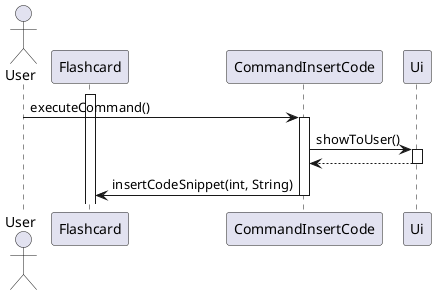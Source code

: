 @startuml
actor User
activate Flashcard
User -> CommandInsertCode : executeCommand()
activate CommandInsertCode
CommandInsertCode -> Ui : showToUser()
activate Ui
return
CommandInsertCode -> Flashcard : insertCodeSnippet(int, String)
deactivate CommandInsertCode
@enduml
